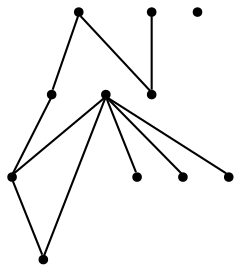 graph {
  node [shape=point,comment="{\"directed\":false,\"doi\":\"10.1007/978-3-319-50106-2_13\",\"figure\":\"6 (4)\"}"]

  v0 [pos="731.7061676979729,625.9530819351542"]
  v1 [pos="739.8251368696411,559.6639863263754"]
  v2 [pos="693.4938526739363,551.9740788665467"]
  v3 [pos="591.9382533022219,540.6015569175875"]
  v4 [pos="508.8700166528029,537.7619873380968"]
  v5 [pos="269.31268708400114,517.0119420067077"]
  v6 [pos="784.8000483216408,574.8497317736975"]
  v7 [pos="603.9920419668276,673.747585745877"]
  v8 [pos="578.1973049450465,625.5903780458356"]
  v9 [pos="512.8704593928046,583.189632073045"]
  v10 [pos="417.2552264140105,552.1268163739351"]

  v0 -- v1 [id="-1",pos="731.7061676979729,625.9530819351542 731.9040866480576,625.0153868257858 732.4041459648339,625.4029534817109 729.9329092878403,619.402092666347 727.4616726108467,613.4012000571638 722.0233367756512,601.0118481828724 723.2610217377231,590.1727629322817 724.4945098642271,579.3336776816909 732.3999491292658,570.0406622706679 736.3589640151373,565.3941227713372 739.8251368696411,559.6639863263754 739.8251368696411,559.6639863263754 739.8251368696411,559.6639863263754"]
  v0 -- v8 [id="-5",pos="731.7061676979729,625.9530819351542 732.4041459648339,625.0153868257858 731.9040866480576,625.4029534817109 715.843178459592,623.0776171337982 699.7781370239759,620.7564457761994 668.139719798384,615.7223396209434 642.8857068864971,615.8432197215036 617.6358272217606,615.9640362344253 598.7661550351608,621.2315090225352 589.3313507360698,623.8693786130849 578.1973049450465,625.5903780458356 578.1973049450465,625.5903780458356 578.1973049450465,625.5903780458356"]
  v0 -- v6 [id="-6",pos="731.7061676979729,625.9530819351542 751.7562435528489,612.4672754130509 765.953909908674,596.236289282674 774.0483278920262,586.9807270732516 784.8000483216408,574.8497317736975 784.8000483216408,574.8497317736975 784.8000483216408,574.8497317736975"]
  v0 -- v7 [id="-7",pos="731.7061676979729,625.9530819351542 726.1413739362733,631.7451239807781 719.2707639258417,636.3201440319938 711.8884239977062,640.4052803861264 681.979484556662,656.9577149451466 643.6775098636714,665.4756288381384 624.5202908522417,669.7345698877248 603.9920419668276,673.747585745877 603.9920419668276,673.747585745877 603.9920419668276,673.747585745877"]
  v1 -- v6 [id="-8",pos="739.8251368696411,559.6639863263754 757.4583098735054,563.8882761588613 767.9685806452255,567.4955134733343 774.5441903732345,569.7529917946374 784.8000483216408,574.8497317736975 784.8000483216408,574.8497317736975 784.8000483216408,574.8497317736975"]
  v2 -- v1 [id="-9",pos="693.4938526739363,551.9740788665467 712.9706832954034,554.0434415342438 728.0165635523797,557.0265258885853 739.8251368696411,559.6639863263754"]
  v10 -- v4 [id="-10",pos="417.2552264140105,552.1268163739351 430.84364205423304,548.3623010065712 430.84364205423304,548.3623010065712 430.84364205423304,548.3623010065712 443.1936685525356,544.9387563329763 466.77057008752246,538.4039090002449 508.8700166528029,537.7619873380968"]
  v3 -- v2 [id="-11",pos="591.9382533022219,540.6015569175875 628.1742028959528,542.4946631681813 665.4786403160354,546.756710219777 693.4938526739363,551.9740788665467"]
  v3 -- v4 [id="-12",pos="591.9382533022219,540.6015569175875 567.0141109007292,537.9058090341882 542.5723139335687,536.7689245854356 521.9998326245882,536.8523025834347 517.4039093391208,536.8713106312455 513.0010301956457,536.9512789892996 508.8700166528029,537.7619873380968"]
  v0 -- v9 [id="-15",pos="731.7061676979729,625.9530819351542 715.2223011491895,619.3019421358987 715.2223011491895,619.3019421358987 715.2223011491895,619.3019421358987 698.2945556506661,612.8217894962467 664.4266649121681,599.8490846274584 628.2542663278804,592.8605488189595 592.086000990743,585.8636830298328 553.6131642193982,584.8551830851284 534.3726443807842,584.3509331127761 512.8704593928046,583.189632073045 512.8704593928046,583.189632073045 512.8704593928046,583.189632073045"]
}